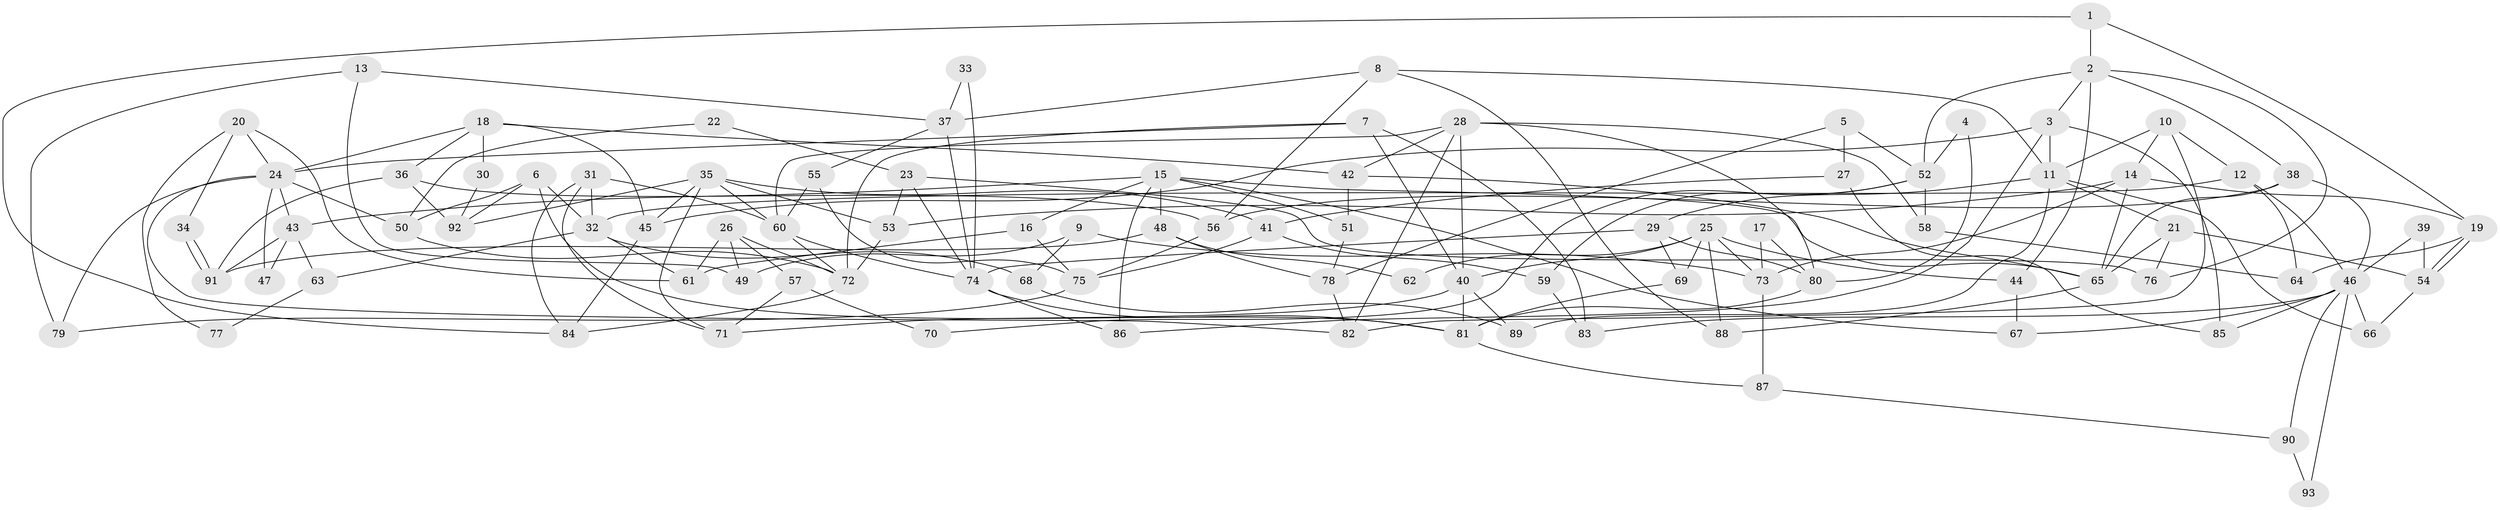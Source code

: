 // coarse degree distribution, {5: 0.07142857142857142, 8: 0.10714285714285714, 6: 0.19642857142857142, 4: 0.14285714285714285, 9: 0.07142857142857142, 7: 0.08928571428571429, 10: 0.017857142857142856, 2: 0.10714285714285714, 1: 0.017857142857142856, 3: 0.17857142857142858}
// Generated by graph-tools (version 1.1) at 2025/41/03/06/25 10:41:57]
// undirected, 93 vertices, 186 edges
graph export_dot {
graph [start="1"]
  node [color=gray90,style=filled];
  1;
  2;
  3;
  4;
  5;
  6;
  7;
  8;
  9;
  10;
  11;
  12;
  13;
  14;
  15;
  16;
  17;
  18;
  19;
  20;
  21;
  22;
  23;
  24;
  25;
  26;
  27;
  28;
  29;
  30;
  31;
  32;
  33;
  34;
  35;
  36;
  37;
  38;
  39;
  40;
  41;
  42;
  43;
  44;
  45;
  46;
  47;
  48;
  49;
  50;
  51;
  52;
  53;
  54;
  55;
  56;
  57;
  58;
  59;
  60;
  61;
  62;
  63;
  64;
  65;
  66;
  67;
  68;
  69;
  70;
  71;
  72;
  73;
  74;
  75;
  76;
  77;
  78;
  79;
  80;
  81;
  82;
  83;
  84;
  85;
  86;
  87;
  88;
  89;
  90;
  91;
  92;
  93;
  1 -- 84;
  1 -- 2;
  1 -- 19;
  2 -- 38;
  2 -- 3;
  2 -- 44;
  2 -- 52;
  2 -- 76;
  3 -- 86;
  3 -- 11;
  3 -- 45;
  3 -- 85;
  4 -- 52;
  4 -- 80;
  5 -- 52;
  5 -- 78;
  5 -- 27;
  6 -- 50;
  6 -- 81;
  6 -- 32;
  6 -- 92;
  7 -- 40;
  7 -- 24;
  7 -- 72;
  7 -- 83;
  8 -- 11;
  8 -- 88;
  8 -- 37;
  8 -- 56;
  9 -- 68;
  9 -- 73;
  9 -- 49;
  10 -- 11;
  10 -- 14;
  10 -- 12;
  10 -- 82;
  11 -- 66;
  11 -- 29;
  11 -- 21;
  11 -- 89;
  12 -- 46;
  12 -- 32;
  12 -- 64;
  13 -- 37;
  13 -- 49;
  13 -- 79;
  14 -- 19;
  14 -- 53;
  14 -- 65;
  14 -- 73;
  15 -- 65;
  15 -- 67;
  15 -- 16;
  15 -- 43;
  15 -- 48;
  15 -- 51;
  15 -- 86;
  16 -- 75;
  16 -- 61;
  17 -- 80;
  17 -- 73;
  18 -- 45;
  18 -- 36;
  18 -- 24;
  18 -- 30;
  18 -- 42;
  19 -- 54;
  19 -- 54;
  19 -- 64;
  20 -- 61;
  20 -- 24;
  20 -- 34;
  20 -- 77;
  21 -- 76;
  21 -- 54;
  21 -- 65;
  22 -- 50;
  22 -- 23;
  23 -- 74;
  23 -- 53;
  23 -- 76;
  24 -- 43;
  24 -- 47;
  24 -- 50;
  24 -- 79;
  24 -- 82;
  25 -- 40;
  25 -- 69;
  25 -- 44;
  25 -- 62;
  25 -- 73;
  25 -- 88;
  26 -- 72;
  26 -- 61;
  26 -- 49;
  26 -- 57;
  27 -- 85;
  27 -- 41;
  28 -- 82;
  28 -- 42;
  28 -- 40;
  28 -- 58;
  28 -- 60;
  28 -- 80;
  29 -- 80;
  29 -- 74;
  29 -- 69;
  30 -- 92;
  31 -- 32;
  31 -- 84;
  31 -- 60;
  31 -- 71;
  32 -- 61;
  32 -- 63;
  32 -- 68;
  33 -- 37;
  33 -- 74;
  34 -- 91;
  34 -- 91;
  35 -- 60;
  35 -- 92;
  35 -- 41;
  35 -- 45;
  35 -- 53;
  35 -- 71;
  36 -- 91;
  36 -- 56;
  36 -- 92;
  37 -- 55;
  37 -- 74;
  38 -- 56;
  38 -- 65;
  38 -- 46;
  39 -- 54;
  39 -- 46;
  40 -- 71;
  40 -- 81;
  40 -- 89;
  41 -- 59;
  41 -- 75;
  42 -- 65;
  42 -- 51;
  43 -- 91;
  43 -- 47;
  43 -- 63;
  44 -- 67;
  45 -- 84;
  46 -- 83;
  46 -- 66;
  46 -- 67;
  46 -- 85;
  46 -- 90;
  46 -- 93;
  48 -- 78;
  48 -- 62;
  48 -- 91;
  50 -- 72;
  51 -- 78;
  52 -- 58;
  52 -- 59;
  52 -- 70;
  53 -- 72;
  54 -- 66;
  55 -- 60;
  55 -- 75;
  56 -- 75;
  57 -- 71;
  57 -- 70;
  58 -- 64;
  59 -- 83;
  60 -- 72;
  60 -- 74;
  63 -- 77;
  65 -- 88;
  68 -- 89;
  69 -- 81;
  72 -- 84;
  73 -- 87;
  74 -- 81;
  74 -- 86;
  75 -- 79;
  78 -- 82;
  80 -- 81;
  81 -- 87;
  87 -- 90;
  90 -- 93;
}
